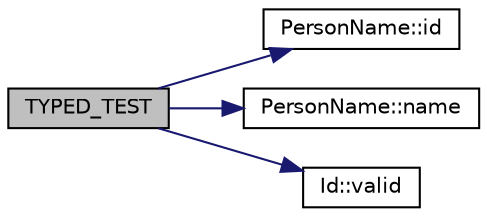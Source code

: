 digraph "TYPED_TEST"
{
 // LATEX_PDF_SIZE
  edge [fontname="Helvetica",fontsize="10",labelfontname="Helvetica",labelfontsize="10"];
  node [fontname="Helvetica",fontsize="10",shape=record];
  rankdir="LR";
  Node1 [label="TYPED_TEST",height=0.2,width=0.4,color="black", fillcolor="grey75", style="filled", fontcolor="black",tooltip=" "];
  Node1 -> Node2 [color="midnightblue",fontsize="10",style="solid",fontname="Helvetica"];
  Node2 [label="PersonName::id",height=0.2,width=0.4,color="black", fillcolor="white", style="filled",URL="$class_person_name.html#a979b86cf90481f8e272512c14fa01e35",tooltip=" "];
  Node1 -> Node3 [color="midnightblue",fontsize="10",style="solid",fontname="Helvetica"];
  Node3 [label="PersonName::name",height=0.2,width=0.4,color="black", fillcolor="white", style="filled",URL="$class_person_name.html#aee0d4971d8f4ed356107c4b635830e6d",tooltip=" "];
  Node1 -> Node4 [color="midnightblue",fontsize="10",style="solid",fontname="Helvetica"];
  Node4 [label="Id::valid",height=0.2,width=0.4,color="black", fillcolor="white", style="filled",URL="$class_id.html#aa535d6564e027b5889869dcb10093bed",tooltip=" "];
}
